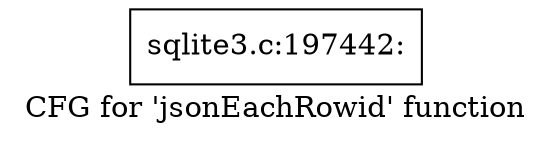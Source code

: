 digraph "CFG for 'jsonEachRowid' function" {
	label="CFG for 'jsonEachRowid' function";

	Node0x55c0fb7e42c0 [shape=record,label="{sqlite3.c:197442:}"];
}
